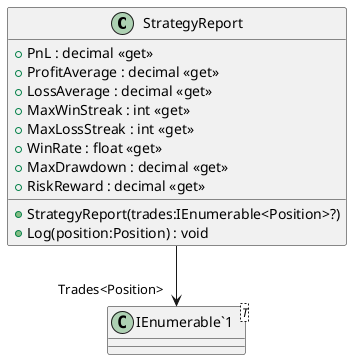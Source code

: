 @startuml
class StrategyReport {
    + PnL : decimal <<get>>
    + ProfitAverage : decimal <<get>>
    + LossAverage : decimal <<get>>
    + MaxWinStreak : int <<get>>
    + MaxLossStreak : int <<get>>
    + WinRate : float <<get>>
    + MaxDrawdown : decimal <<get>>
    + RiskReward : decimal <<get>>
    + StrategyReport(trades:IEnumerable<Position>?)
    + Log(position:Position) : void
}
class "IEnumerable`1"<T> {
}
StrategyReport --> "Trades<Position>" "IEnumerable`1"
@enduml
